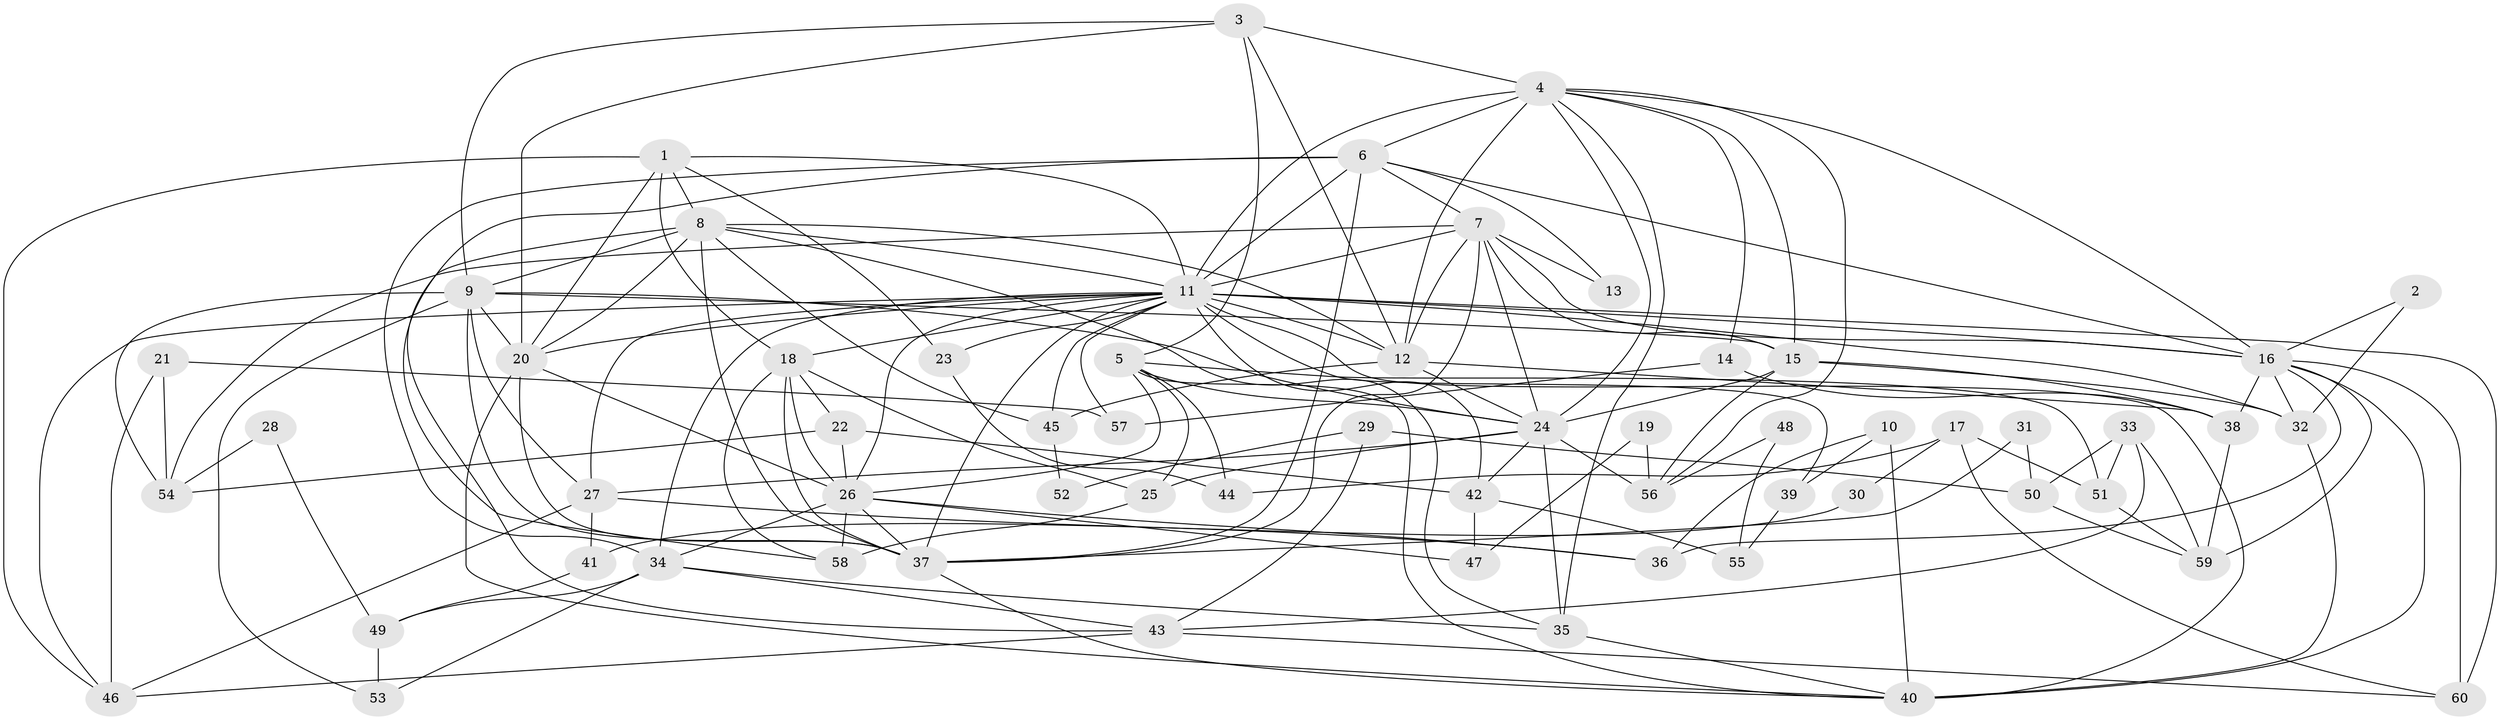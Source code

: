 // original degree distribution, {4: 0.275, 2: 0.15, 5: 0.175, 7: 0.041666666666666664, 3: 0.25, 6: 0.09166666666666666, 8: 0.016666666666666666}
// Generated by graph-tools (version 1.1) at 2025/51/03/04/25 22:51:01]
// undirected, 60 vertices, 160 edges
graph export_dot {
  node [color=gray90,style=filled];
  1;
  2;
  3;
  4;
  5;
  6;
  7;
  8;
  9;
  10;
  11;
  12;
  13;
  14;
  15;
  16;
  17;
  18;
  19;
  20;
  21;
  22;
  23;
  24;
  25;
  26;
  27;
  28;
  29;
  30;
  31;
  32;
  33;
  34;
  35;
  36;
  37;
  38;
  39;
  40;
  41;
  42;
  43;
  44;
  45;
  46;
  47;
  48;
  49;
  50;
  51;
  52;
  53;
  54;
  55;
  56;
  57;
  58;
  59;
  60;
  1 -- 8 [weight=1.0];
  1 -- 11 [weight=1.0];
  1 -- 18 [weight=1.0];
  1 -- 20 [weight=1.0];
  1 -- 23 [weight=1.0];
  1 -- 46 [weight=1.0];
  2 -- 16 [weight=1.0];
  2 -- 32 [weight=1.0];
  3 -- 4 [weight=3.0];
  3 -- 5 [weight=1.0];
  3 -- 9 [weight=1.0];
  3 -- 12 [weight=1.0];
  3 -- 20 [weight=2.0];
  4 -- 6 [weight=1.0];
  4 -- 11 [weight=2.0];
  4 -- 12 [weight=1.0];
  4 -- 14 [weight=1.0];
  4 -- 15 [weight=1.0];
  4 -- 16 [weight=1.0];
  4 -- 24 [weight=2.0];
  4 -- 35 [weight=1.0];
  4 -- 56 [weight=1.0];
  5 -- 24 [weight=1.0];
  5 -- 25 [weight=1.0];
  5 -- 26 [weight=1.0];
  5 -- 40 [weight=1.0];
  5 -- 44 [weight=1.0];
  5 -- 51 [weight=1.0];
  6 -- 7 [weight=1.0];
  6 -- 11 [weight=1.0];
  6 -- 13 [weight=1.0];
  6 -- 16 [weight=2.0];
  6 -- 34 [weight=1.0];
  6 -- 37 [weight=1.0];
  6 -- 58 [weight=1.0];
  7 -- 11 [weight=1.0];
  7 -- 12 [weight=1.0];
  7 -- 13 [weight=1.0];
  7 -- 15 [weight=1.0];
  7 -- 16 [weight=1.0];
  7 -- 24 [weight=2.0];
  7 -- 37 [weight=1.0];
  7 -- 54 [weight=1.0];
  8 -- 9 [weight=1.0];
  8 -- 11 [weight=1.0];
  8 -- 12 [weight=1.0];
  8 -- 20 [weight=1.0];
  8 -- 35 [weight=1.0];
  8 -- 37 [weight=1.0];
  8 -- 43 [weight=1.0];
  8 -- 45 [weight=1.0];
  9 -- 15 [weight=1.0];
  9 -- 20 [weight=1.0];
  9 -- 24 [weight=1.0];
  9 -- 27 [weight=1.0];
  9 -- 37 [weight=1.0];
  9 -- 53 [weight=1.0];
  9 -- 54 [weight=1.0];
  10 -- 36 [weight=1.0];
  10 -- 39 [weight=1.0];
  10 -- 40 [weight=1.0];
  11 -- 12 [weight=2.0];
  11 -- 16 [weight=1.0];
  11 -- 18 [weight=1.0];
  11 -- 20 [weight=1.0];
  11 -- 23 [weight=1.0];
  11 -- 26 [weight=2.0];
  11 -- 27 [weight=1.0];
  11 -- 32 [weight=2.0];
  11 -- 34 [weight=1.0];
  11 -- 37 [weight=1.0];
  11 -- 39 [weight=1.0];
  11 -- 40 [weight=2.0];
  11 -- 42 [weight=1.0];
  11 -- 45 [weight=1.0];
  11 -- 46 [weight=1.0];
  11 -- 57 [weight=1.0];
  11 -- 60 [weight=2.0];
  12 -- 24 [weight=1.0];
  12 -- 38 [weight=1.0];
  12 -- 45 [weight=1.0];
  14 -- 38 [weight=1.0];
  14 -- 57 [weight=1.0];
  15 -- 24 [weight=1.0];
  15 -- 32 [weight=1.0];
  15 -- 38 [weight=1.0];
  15 -- 56 [weight=2.0];
  16 -- 32 [weight=1.0];
  16 -- 36 [weight=1.0];
  16 -- 38 [weight=1.0];
  16 -- 40 [weight=1.0];
  16 -- 59 [weight=1.0];
  16 -- 60 [weight=1.0];
  17 -- 30 [weight=1.0];
  17 -- 44 [weight=1.0];
  17 -- 51 [weight=1.0];
  17 -- 60 [weight=1.0];
  18 -- 22 [weight=1.0];
  18 -- 25 [weight=1.0];
  18 -- 26 [weight=1.0];
  18 -- 37 [weight=1.0];
  18 -- 58 [weight=1.0];
  19 -- 47 [weight=1.0];
  19 -- 56 [weight=1.0];
  20 -- 26 [weight=1.0];
  20 -- 37 [weight=1.0];
  20 -- 40 [weight=2.0];
  21 -- 46 [weight=1.0];
  21 -- 54 [weight=1.0];
  21 -- 57 [weight=1.0];
  22 -- 26 [weight=2.0];
  22 -- 42 [weight=1.0];
  22 -- 54 [weight=1.0];
  23 -- 44 [weight=1.0];
  24 -- 25 [weight=1.0];
  24 -- 27 [weight=1.0];
  24 -- 35 [weight=1.0];
  24 -- 42 [weight=1.0];
  24 -- 56 [weight=1.0];
  25 -- 58 [weight=1.0];
  26 -- 34 [weight=1.0];
  26 -- 36 [weight=1.0];
  26 -- 37 [weight=1.0];
  26 -- 47 [weight=1.0];
  26 -- 58 [weight=1.0];
  27 -- 36 [weight=1.0];
  27 -- 41 [weight=1.0];
  27 -- 46 [weight=1.0];
  28 -- 49 [weight=1.0];
  28 -- 54 [weight=1.0];
  29 -- 43 [weight=1.0];
  29 -- 50 [weight=1.0];
  29 -- 52 [weight=1.0];
  30 -- 41 [weight=1.0];
  31 -- 37 [weight=1.0];
  31 -- 50 [weight=1.0];
  32 -- 40 [weight=2.0];
  33 -- 43 [weight=1.0];
  33 -- 50 [weight=1.0];
  33 -- 51 [weight=1.0];
  33 -- 59 [weight=1.0];
  34 -- 35 [weight=1.0];
  34 -- 43 [weight=1.0];
  34 -- 49 [weight=1.0];
  34 -- 53 [weight=1.0];
  35 -- 40 [weight=1.0];
  37 -- 40 [weight=1.0];
  38 -- 59 [weight=1.0];
  39 -- 55 [weight=1.0];
  41 -- 49 [weight=1.0];
  42 -- 47 [weight=1.0];
  42 -- 55 [weight=1.0];
  43 -- 46 [weight=1.0];
  43 -- 60 [weight=1.0];
  45 -- 52 [weight=1.0];
  48 -- 55 [weight=1.0];
  48 -- 56 [weight=1.0];
  49 -- 53 [weight=1.0];
  50 -- 59 [weight=1.0];
  51 -- 59 [weight=1.0];
}

